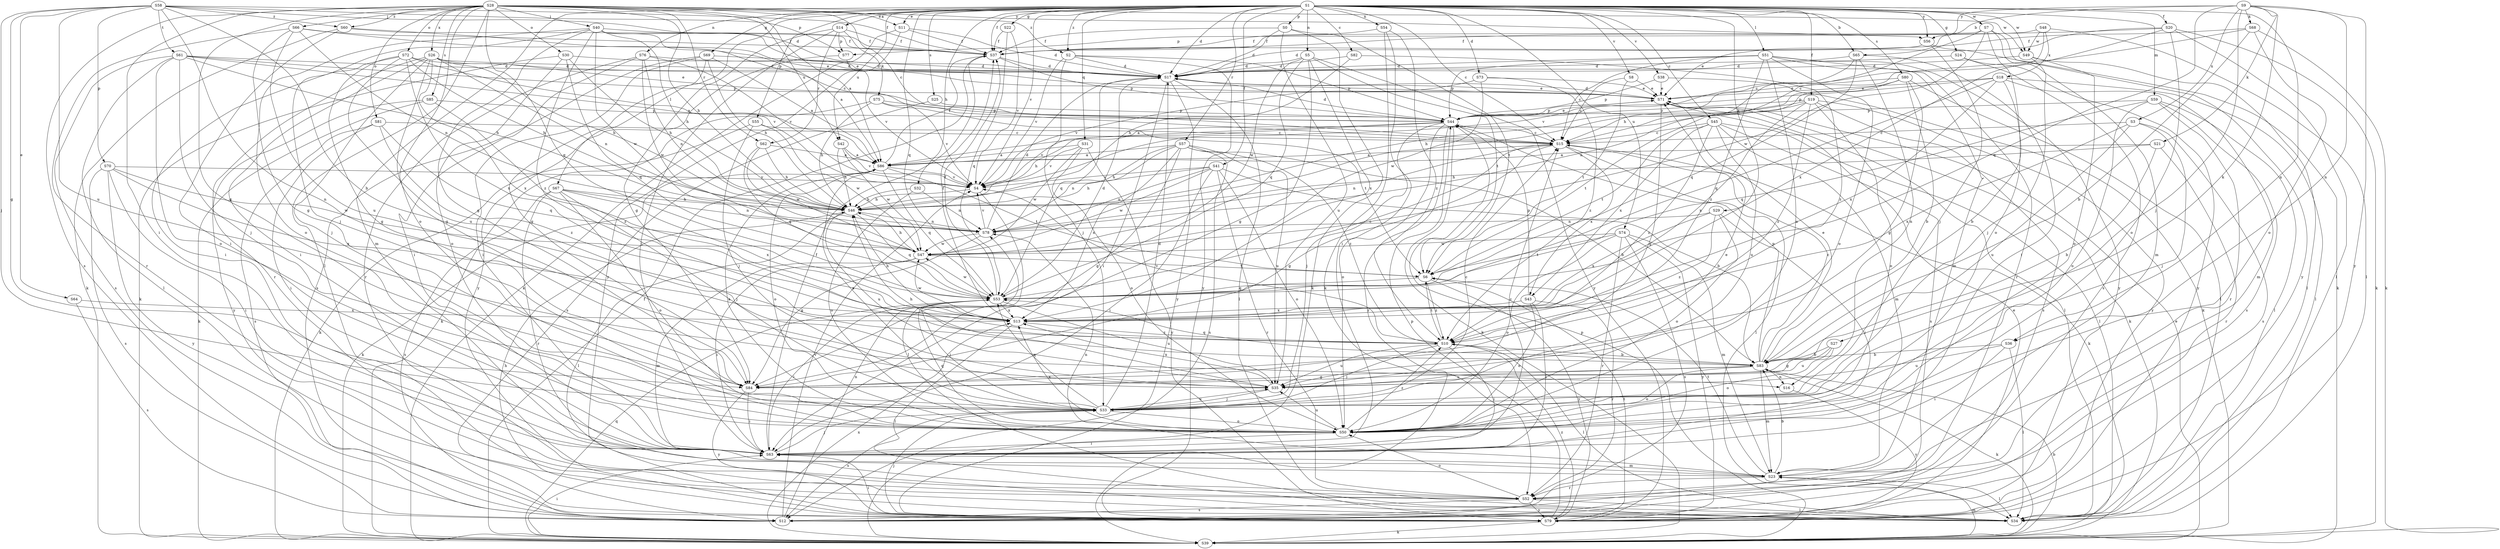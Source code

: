 strict digraph  {
S1;
S28;
S9;
S58;
S48;
S14;
S86;
S65;
S83;
S45;
S82;
S15;
S73;
S17;
S11;
S64;
S71;
S20;
S41;
S19;
S37;
S22;
S24;
S69;
S84;
S32;
S46;
S40;
S63;
S66;
S33;
S29;
S68;
S27;
S21;
S75;
S39;
S51;
S67;
S34;
S59;
S23;
S54;
S5;
S76;
S36;
S16;
S78;
S81;
S30;
S72;
S50;
S55;
S0;
S70;
S77;
S44;
S31;
S53;
S57;
S62;
S52;
S25;
S80;
S85;
S12;
S61;
S6;
S74;
S42;
S35;
S8;
S38;
S4;
S7;
S49;
S47;
S26;
S3;
S18;
S43;
S13;
S56;
S79;
S2;
S60;
S10;
S1 -> S14  [label=a];
S1 -> S65  [label=b];
S1 -> S45  [label=c];
S1 -> S82  [label=c];
S1 -> S15  [label=c];
S1 -> S73  [label=d];
S1 -> S17  [label=d];
S1 -> S11  [label=e];
S1 -> S20  [label=f];
S1 -> S41  [label=f];
S1 -> S19  [label=f];
S1 -> S37  [label=f];
S1 -> S22  [label=g];
S1 -> S24  [label=g];
S1 -> S69  [label=g];
S1 -> S32  [label=h];
S1 -> S29  [label=k];
S1 -> S51  [label=l];
S1 -> S67  [label=l];
S1 -> S59  [label=m];
S1 -> S23  [label=m];
S1 -> S54  [label=n];
S1 -> S5  [label=n];
S1 -> S76  [label=n];
S1 -> S36  [label=n];
S1 -> S55  [label=p];
S1 -> S0  [label=p];
S1 -> S31  [label=q];
S1 -> S53  [label=q];
S1 -> S57  [label=r];
S1 -> S25  [label=s];
S1 -> S80  [label=s];
S1 -> S74  [label=u];
S1 -> S42  [label=u];
S1 -> S8  [label=v];
S1 -> S38  [label=v];
S1 -> S4  [label=v];
S1 -> S7  [label=w];
S1 -> S49  [label=w];
S1 -> S56  [label=y];
S1 -> S2  [label=z];
S28 -> S86  [label=a];
S28 -> S15  [label=c];
S28 -> S11  [label=e];
S28 -> S84  [label=g];
S28 -> S46  [label=h];
S28 -> S40  [label=i];
S28 -> S63  [label=i];
S28 -> S66  [label=j];
S28 -> S34  [label=l];
S28 -> S81  [label=o];
S28 -> S30  [label=o];
S28 -> S72  [label=o];
S28 -> S50  [label=o];
S28 -> S53  [label=q];
S28 -> S62  [label=r];
S28 -> S85  [label=s];
S28 -> S12  [label=s];
S28 -> S42  [label=u];
S28 -> S49  [label=w];
S28 -> S26  [label=x];
S28 -> S56  [label=y];
S28 -> S2  [label=z];
S28 -> S60  [label=z];
S9 -> S65  [label=b];
S9 -> S33  [label=j];
S9 -> S68  [label=k];
S9 -> S27  [label=k];
S9 -> S21  [label=k];
S9 -> S36  [label=n];
S9 -> S53  [label=q];
S9 -> S3  [label=x];
S9 -> S56  [label=y];
S9 -> S79  [label=y];
S58 -> S83  [label=b];
S58 -> S17  [label=d];
S58 -> S64  [label=e];
S58 -> S37  [label=f];
S58 -> S84  [label=g];
S58 -> S33  [label=j];
S58 -> S16  [label=n];
S58 -> S70  [label=p];
S58 -> S77  [label=p];
S58 -> S61  [label=t];
S58 -> S35  [label=u];
S58 -> S60  [label=z];
S48 -> S15  [label=c];
S48 -> S34  [label=l];
S48 -> S77  [label=p];
S48 -> S49  [label=w];
S48 -> S18  [label=x];
S14 -> S37  [label=f];
S14 -> S84  [label=g];
S14 -> S63  [label=i];
S14 -> S75  [label=k];
S14 -> S77  [label=p];
S14 -> S62  [label=r];
S86 -> S37  [label=f];
S86 -> S39  [label=k];
S86 -> S50  [label=o];
S86 -> S53  [label=q];
S86 -> S6  [label=t];
S86 -> S4  [label=v];
S65 -> S17  [label=d];
S65 -> S63  [label=i];
S65 -> S16  [label=n];
S65 -> S53  [label=q];
S65 -> S4  [label=v];
S83 -> S15  [label=c];
S83 -> S71  [label=e];
S83 -> S84  [label=g];
S83 -> S39  [label=k];
S83 -> S23  [label=m];
S83 -> S16  [label=n];
S83 -> S50  [label=o];
S83 -> S44  [label=p];
S83 -> S53  [label=q];
S83 -> S35  [label=u];
S45 -> S15  [label=c];
S45 -> S34  [label=l];
S45 -> S23  [label=m];
S45 -> S12  [label=s];
S45 -> S6  [label=t];
S45 -> S35  [label=u];
S45 -> S43  [label=x];
S45 -> S10  [label=z];
S82 -> S17  [label=d];
S82 -> S46  [label=h];
S82 -> S10  [label=z];
S15 -> S86  [label=a];
S15 -> S84  [label=g];
S15 -> S39  [label=k];
S15 -> S34  [label=l];
S15 -> S78  [label=n];
S15 -> S43  [label=x];
S73 -> S71  [label=e];
S73 -> S4  [label=v];
S73 -> S47  [label=w];
S73 -> S10  [label=z];
S17 -> S71  [label=e];
S17 -> S63  [label=i];
S17 -> S34  [label=l];
S17 -> S53  [label=q];
S17 -> S79  [label=y];
S11 -> S17  [label=d];
S11 -> S37  [label=f];
S11 -> S39  [label=k];
S11 -> S79  [label=y];
S64 -> S12  [label=s];
S64 -> S13  [label=x];
S71 -> S17  [label=d];
S71 -> S84  [label=g];
S71 -> S39  [label=k];
S71 -> S34  [label=l];
S71 -> S44  [label=p];
S20 -> S71  [label=e];
S20 -> S37  [label=f];
S20 -> S39  [label=k];
S20 -> S34  [label=l];
S20 -> S50  [label=o];
S20 -> S13  [label=x];
S41 -> S83  [label=b];
S41 -> S46  [label=h];
S41 -> S63  [label=i];
S41 -> S78  [label=n];
S41 -> S50  [label=o];
S41 -> S52  [label=r];
S41 -> S4  [label=v];
S41 -> S47  [label=w];
S19 -> S86  [label=a];
S19 -> S50  [label=o];
S19 -> S44  [label=p];
S19 -> S12  [label=s];
S19 -> S6  [label=t];
S19 -> S13  [label=x];
S19 -> S79  [label=y];
S19 -> S10  [label=z];
S37 -> S17  [label=d];
S37 -> S44  [label=p];
S22 -> S37  [label=f];
S22 -> S53  [label=q];
S22 -> S4  [label=v];
S24 -> S17  [label=d];
S24 -> S12  [label=s];
S24 -> S79  [label=y];
S69 -> S86  [label=a];
S69 -> S17  [label=d];
S69 -> S84  [label=g];
S69 -> S46  [label=h];
S69 -> S63  [label=i];
S69 -> S12  [label=s];
S84 -> S63  [label=i];
S84 -> S79  [label=y];
S32 -> S46  [label=h];
S32 -> S78  [label=n];
S32 -> S50  [label=o];
S46 -> S34  [label=l];
S46 -> S78  [label=n];
S46 -> S53  [label=q];
S46 -> S35  [label=u];
S40 -> S86  [label=a];
S40 -> S71  [label=e];
S40 -> S37  [label=f];
S40 -> S84  [label=g];
S40 -> S46  [label=h];
S40 -> S33  [label=j];
S40 -> S50  [label=o];
S40 -> S47  [label=w];
S40 -> S10  [label=z];
S63 -> S15  [label=c];
S63 -> S37  [label=f];
S63 -> S33  [label=j];
S63 -> S23  [label=m];
S66 -> S15  [label=c];
S66 -> S37  [label=f];
S66 -> S84  [label=g];
S66 -> S78  [label=n];
S66 -> S52  [label=r];
S66 -> S35  [label=u];
S33 -> S86  [label=a];
S33 -> S15  [label=c];
S33 -> S17  [label=d];
S33 -> S71  [label=e];
S33 -> S50  [label=o];
S33 -> S53  [label=q];
S33 -> S12  [label=s];
S33 -> S35  [label=u];
S29 -> S63  [label=i];
S29 -> S78  [label=n];
S29 -> S50  [label=o];
S29 -> S13  [label=x];
S29 -> S10  [label=z];
S68 -> S83  [label=b];
S68 -> S15  [label=c];
S68 -> S37  [label=f];
S68 -> S39  [label=k];
S68 -> S50  [label=o];
S27 -> S83  [label=b];
S27 -> S84  [label=g];
S27 -> S50  [label=o];
S27 -> S35  [label=u];
S21 -> S86  [label=a];
S21 -> S83  [label=b];
S21 -> S46  [label=h];
S21 -> S52  [label=r];
S75 -> S46  [label=h];
S75 -> S39  [label=k];
S75 -> S44  [label=p];
S75 -> S6  [label=t];
S75 -> S4  [label=v];
S39 -> S83  [label=b];
S39 -> S71  [label=e];
S39 -> S37  [label=f];
S39 -> S63  [label=i];
S39 -> S23  [label=m];
S39 -> S44  [label=p];
S39 -> S53  [label=q];
S39 -> S13  [label=x];
S51 -> S15  [label=c];
S51 -> S17  [label=d];
S51 -> S23  [label=m];
S51 -> S50  [label=o];
S51 -> S44  [label=p];
S51 -> S52  [label=r];
S51 -> S35  [label=u];
S51 -> S79  [label=y];
S51 -> S10  [label=z];
S67 -> S46  [label=h];
S67 -> S33  [label=j];
S67 -> S78  [label=n];
S67 -> S50  [label=o];
S67 -> S52  [label=r];
S67 -> S12  [label=s];
S67 -> S13  [label=x];
S59 -> S34  [label=l];
S59 -> S50  [label=o];
S59 -> S44  [label=p];
S59 -> S53  [label=q];
S59 -> S52  [label=r];
S59 -> S12  [label=s];
S23 -> S83  [label=b];
S23 -> S34  [label=l];
S23 -> S78  [label=n];
S23 -> S52  [label=r];
S23 -> S6  [label=t];
S54 -> S37  [label=f];
S54 -> S63  [label=i];
S54 -> S39  [label=k];
S54 -> S10  [label=z];
S5 -> S17  [label=d];
S5 -> S84  [label=g];
S5 -> S53  [label=q];
S5 -> S6  [label=t];
S5 -> S47  [label=w];
S5 -> S13  [label=x];
S5 -> S79  [label=y];
S76 -> S17  [label=d];
S76 -> S63  [label=i];
S76 -> S78  [label=n];
S76 -> S52  [label=r];
S76 -> S4  [label=v];
S76 -> S47  [label=w];
S36 -> S83  [label=b];
S36 -> S63  [label=i];
S36 -> S34  [label=l];
S36 -> S35  [label=u];
S16 -> S79  [label=y];
S78 -> S17  [label=d];
S78 -> S84  [label=g];
S78 -> S4  [label=v];
S78 -> S47  [label=w];
S81 -> S15  [label=c];
S81 -> S63  [label=i];
S81 -> S53  [label=q];
S81 -> S12  [label=s];
S81 -> S10  [label=z];
S30 -> S17  [label=d];
S30 -> S46  [label=h];
S30 -> S39  [label=k];
S30 -> S50  [label=o];
S30 -> S53  [label=q];
S72 -> S17  [label=d];
S72 -> S84  [label=g];
S72 -> S46  [label=h];
S72 -> S63  [label=i];
S72 -> S35  [label=u];
S72 -> S4  [label=v];
S72 -> S13  [label=x];
S50 -> S86  [label=a];
S50 -> S63  [label=i];
S50 -> S53  [label=q];
S50 -> S35  [label=u];
S50 -> S13  [label=x];
S50 -> S10  [label=z];
S55 -> S15  [label=c];
S55 -> S33  [label=j];
S55 -> S39  [label=k];
S55 -> S47  [label=w];
S0 -> S17  [label=d];
S0 -> S37  [label=f];
S0 -> S39  [label=k];
S0 -> S6  [label=t];
S0 -> S35  [label=u];
S70 -> S63  [label=i];
S70 -> S12  [label=s];
S70 -> S4  [label=v];
S70 -> S47  [label=w];
S70 -> S13  [label=x];
S70 -> S79  [label=y];
S77 -> S4  [label=v];
S77 -> S79  [label=y];
S44 -> S15  [label=c];
S44 -> S17  [label=d];
S44 -> S71  [label=e];
S44 -> S46  [label=h];
S44 -> S33  [label=j];
S44 -> S39  [label=k];
S44 -> S50  [label=o];
S44 -> S52  [label=r];
S44 -> S4  [label=v];
S31 -> S86  [label=a];
S31 -> S50  [label=o];
S31 -> S4  [label=v];
S31 -> S47  [label=w];
S31 -> S79  [label=y];
S53 -> S15  [label=c];
S53 -> S17  [label=d];
S53 -> S37  [label=f];
S53 -> S63  [label=i];
S53 -> S33  [label=j];
S53 -> S35  [label=u];
S53 -> S47  [label=w];
S53 -> S13  [label=x];
S57 -> S86  [label=a];
S57 -> S83  [label=b];
S57 -> S84  [label=g];
S57 -> S46  [label=h];
S57 -> S78  [label=n];
S57 -> S12  [label=s];
S57 -> S35  [label=u];
S57 -> S13  [label=x];
S57 -> S10  [label=z];
S62 -> S86  [label=a];
S62 -> S46  [label=h];
S62 -> S53  [label=q];
S62 -> S47  [label=w];
S52 -> S34  [label=l];
S52 -> S50  [label=o];
S52 -> S12  [label=s];
S52 -> S79  [label=y];
S25 -> S44  [label=p];
S25 -> S12  [label=s];
S80 -> S83  [label=b];
S80 -> S71  [label=e];
S80 -> S84  [label=g];
S80 -> S46  [label=h];
S80 -> S34  [label=l];
S80 -> S78  [label=n];
S85 -> S39  [label=k];
S85 -> S44  [label=p];
S85 -> S79  [label=y];
S85 -> S10  [label=z];
S12 -> S78  [label=n];
S12 -> S4  [label=v];
S61 -> S86  [label=a];
S61 -> S17  [label=d];
S61 -> S46  [label=h];
S61 -> S33  [label=j];
S61 -> S34  [label=l];
S61 -> S50  [label=o];
S61 -> S44  [label=p];
S61 -> S12  [label=s];
S6 -> S53  [label=q];
S6 -> S79  [label=y];
S6 -> S10  [label=z];
S74 -> S23  [label=m];
S74 -> S50  [label=o];
S74 -> S52  [label=r];
S74 -> S12  [label=s];
S74 -> S6  [label=t];
S74 -> S47  [label=w];
S74 -> S79  [label=y];
S42 -> S86  [label=a];
S42 -> S46  [label=h];
S42 -> S4  [label=v];
S42 -> S47  [label=w];
S35 -> S46  [label=h];
S35 -> S33  [label=j];
S35 -> S13  [label=x];
S8 -> S15  [label=c];
S8 -> S71  [label=e];
S8 -> S6  [label=t];
S38 -> S71  [label=e];
S38 -> S39  [label=k];
S38 -> S44  [label=p];
S4 -> S46  [label=h];
S4 -> S34  [label=l];
S7 -> S37  [label=f];
S7 -> S46  [label=h];
S7 -> S23  [label=m];
S7 -> S50  [label=o];
S7 -> S47  [label=w];
S7 -> S79  [label=y];
S49 -> S17  [label=d];
S49 -> S33  [label=j];
S49 -> S34  [label=l];
S49 -> S50  [label=o];
S47 -> S46  [label=h];
S47 -> S63  [label=i];
S47 -> S23  [label=m];
S47 -> S6  [label=t];
S26 -> S17  [label=d];
S26 -> S71  [label=e];
S26 -> S84  [label=g];
S26 -> S46  [label=h];
S26 -> S63  [label=i];
S26 -> S33  [label=j];
S26 -> S78  [label=n];
S26 -> S52  [label=r];
S26 -> S13  [label=x];
S3 -> S15  [label=c];
S3 -> S33  [label=j];
S3 -> S12  [label=s];
S3 -> S35  [label=u];
S3 -> S13  [label=x];
S18 -> S83  [label=b];
S18 -> S71  [label=e];
S18 -> S34  [label=l];
S18 -> S23  [label=m];
S18 -> S44  [label=p];
S18 -> S53  [label=q];
S18 -> S13  [label=x];
S43 -> S63  [label=i];
S43 -> S50  [label=o];
S43 -> S44  [label=p];
S43 -> S52  [label=r];
S43 -> S13  [label=x];
S13 -> S37  [label=f];
S13 -> S46  [label=h];
S13 -> S34  [label=l];
S13 -> S47  [label=w];
S13 -> S10  [label=z];
S56 -> S17  [label=d];
S56 -> S33  [label=j];
S56 -> S39  [label=k];
S79 -> S71  [label=e];
S79 -> S46  [label=h];
S79 -> S63  [label=i];
S79 -> S33  [label=j];
S79 -> S39  [label=k];
S79 -> S44  [label=p];
S79 -> S6  [label=t];
S79 -> S10  [label=z];
S2 -> S17  [label=d];
S2 -> S33  [label=j];
S2 -> S44  [label=p];
S2 -> S4  [label=v];
S2 -> S79  [label=y];
S60 -> S71  [label=e];
S60 -> S37  [label=f];
S60 -> S63  [label=i];
S60 -> S39  [label=k];
S10 -> S83  [label=b];
S10 -> S63  [label=i];
S10 -> S33  [label=j];
S10 -> S34  [label=l];
S10 -> S6  [label=t];
S10 -> S35  [label=u];
S10 -> S4  [label=v];
}
